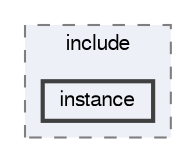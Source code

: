digraph "instance"
{
 // LATEX_PDF_SIZE
  bgcolor="transparent";
  edge [fontname=FreeSans,fontsize=10,labelfontname=FreeSans,labelfontsize=10];
  node [fontname=FreeSans,fontsize=10,shape=box,height=0.2,width=0.4];
  compound=true
  subgraph clusterdir_aa47084d0f13b69a05b7aeca4035fbf6 {
    graph [ bgcolor="#edf0f7", pencolor="grey50", label="include", fontname=FreeSans,fontsize=10 style="filled,dashed", URL="dir_aa47084d0f13b69a05b7aeca4035fbf6.html",tooltip=""]
  dir_911de5c7f45415a4c7c31e5b481e7fa8 [label="instance", fillcolor="#edf0f7", color="grey25", style="filled,bold", URL="dir_911de5c7f45415a4c7c31e5b481e7fa8.html",tooltip=""];
  }
}
